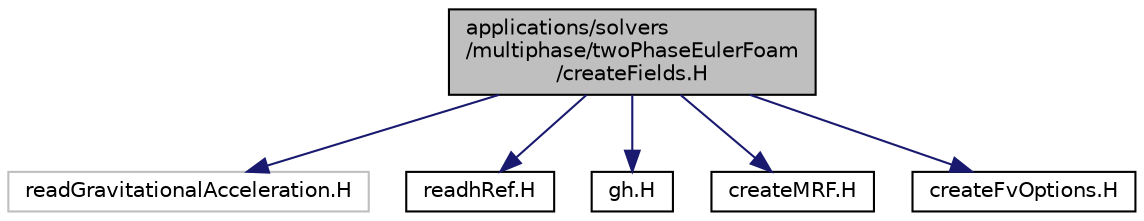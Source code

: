 digraph "applications/solvers/multiphase/twoPhaseEulerFoam/createFields.H"
{
  bgcolor="transparent";
  edge [fontname="Helvetica",fontsize="10",labelfontname="Helvetica",labelfontsize="10"];
  node [fontname="Helvetica",fontsize="10",shape=record];
  Node1 [label="applications/solvers\l/multiphase/twoPhaseEulerFoam\l/createFields.H",height=0.2,width=0.4,color="black", fillcolor="grey75", style="filled" fontcolor="black"];
  Node1 -> Node2 [color="midnightblue",fontsize="10",style="solid",fontname="Helvetica"];
  Node2 [label="readGravitationalAcceleration.H",height=0.2,width=0.4,color="grey75"];
  Node1 -> Node3 [color="midnightblue",fontsize="10",style="solid",fontname="Helvetica"];
  Node3 [label="readhRef.H",height=0.2,width=0.4,color="black",URL="$readhRef_8H.html"];
  Node1 -> Node4 [color="midnightblue",fontsize="10",style="solid",fontname="Helvetica"];
  Node4 [label="gh.H",height=0.2,width=0.4,color="black",URL="$gh_8H.html"];
  Node1 -> Node5 [color="midnightblue",fontsize="10",style="solid",fontname="Helvetica"];
  Node5 [label="createMRF.H",height=0.2,width=0.4,color="black",URL="$applications_2solvers_2multiphase_2twoPhaseEulerFoam_2createMRF_8H.html"];
  Node1 -> Node6 [color="midnightblue",fontsize="10",style="solid",fontname="Helvetica"];
  Node6 [label="createFvOptions.H",height=0.2,width=0.4,color="black",URL="$createFvOptions_8H.html"];
}
